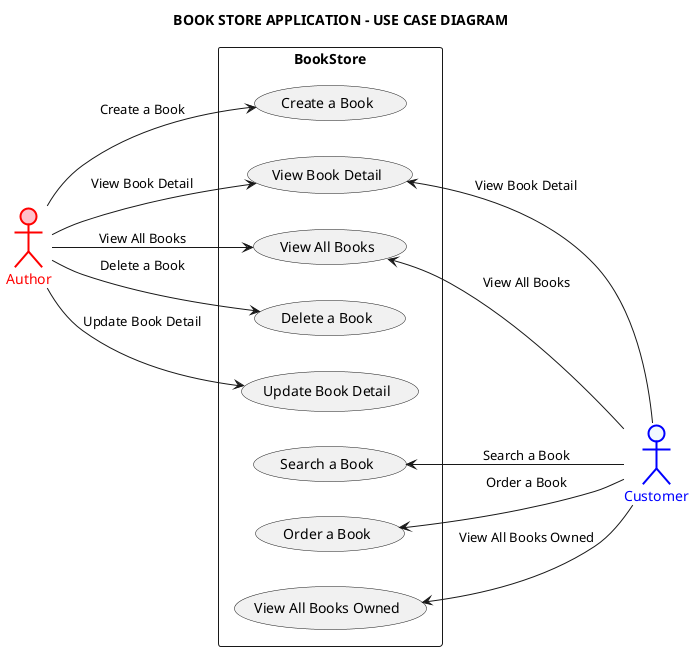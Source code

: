 @startuml
left to right direction
title BOOK STORE APPLICATION - USE CASE DIAGRAM

actor "Author" as Author #pink;line:red;line.bold;text:red
actor "Customer" as Customer #aliceblue;line:blue;line.bold;text:blue

rectangle BookStore {
  usecase "Create a Book" as UC1
  usecase "View Book Detail" as UC2
  usecase "View All Books" as UC3
  usecase "Delete a Book" as UC4
  usecase "Update Book Detail" as UC5
  usecase "Search a Book" as UC6
  usecase "Order a Book" as UC7
  usecase "View All Books Owned" as UC8
}

Author --> UC1 : Create a Book
Author --> UC4 : Delete a Book
Author --> UC5 : Update Book Detail
Author --> UC2 : View Book Detail
Author --> UC3 : View All Books


UC2 <-- Customer : View Book Detail
UC3 <-- Customer : View All Books
UC6 <-- Customer : Search a Book
UC7 <-- Customer: Order a Book
UC8 <-- Customer : View All Books Owned

@enduml
